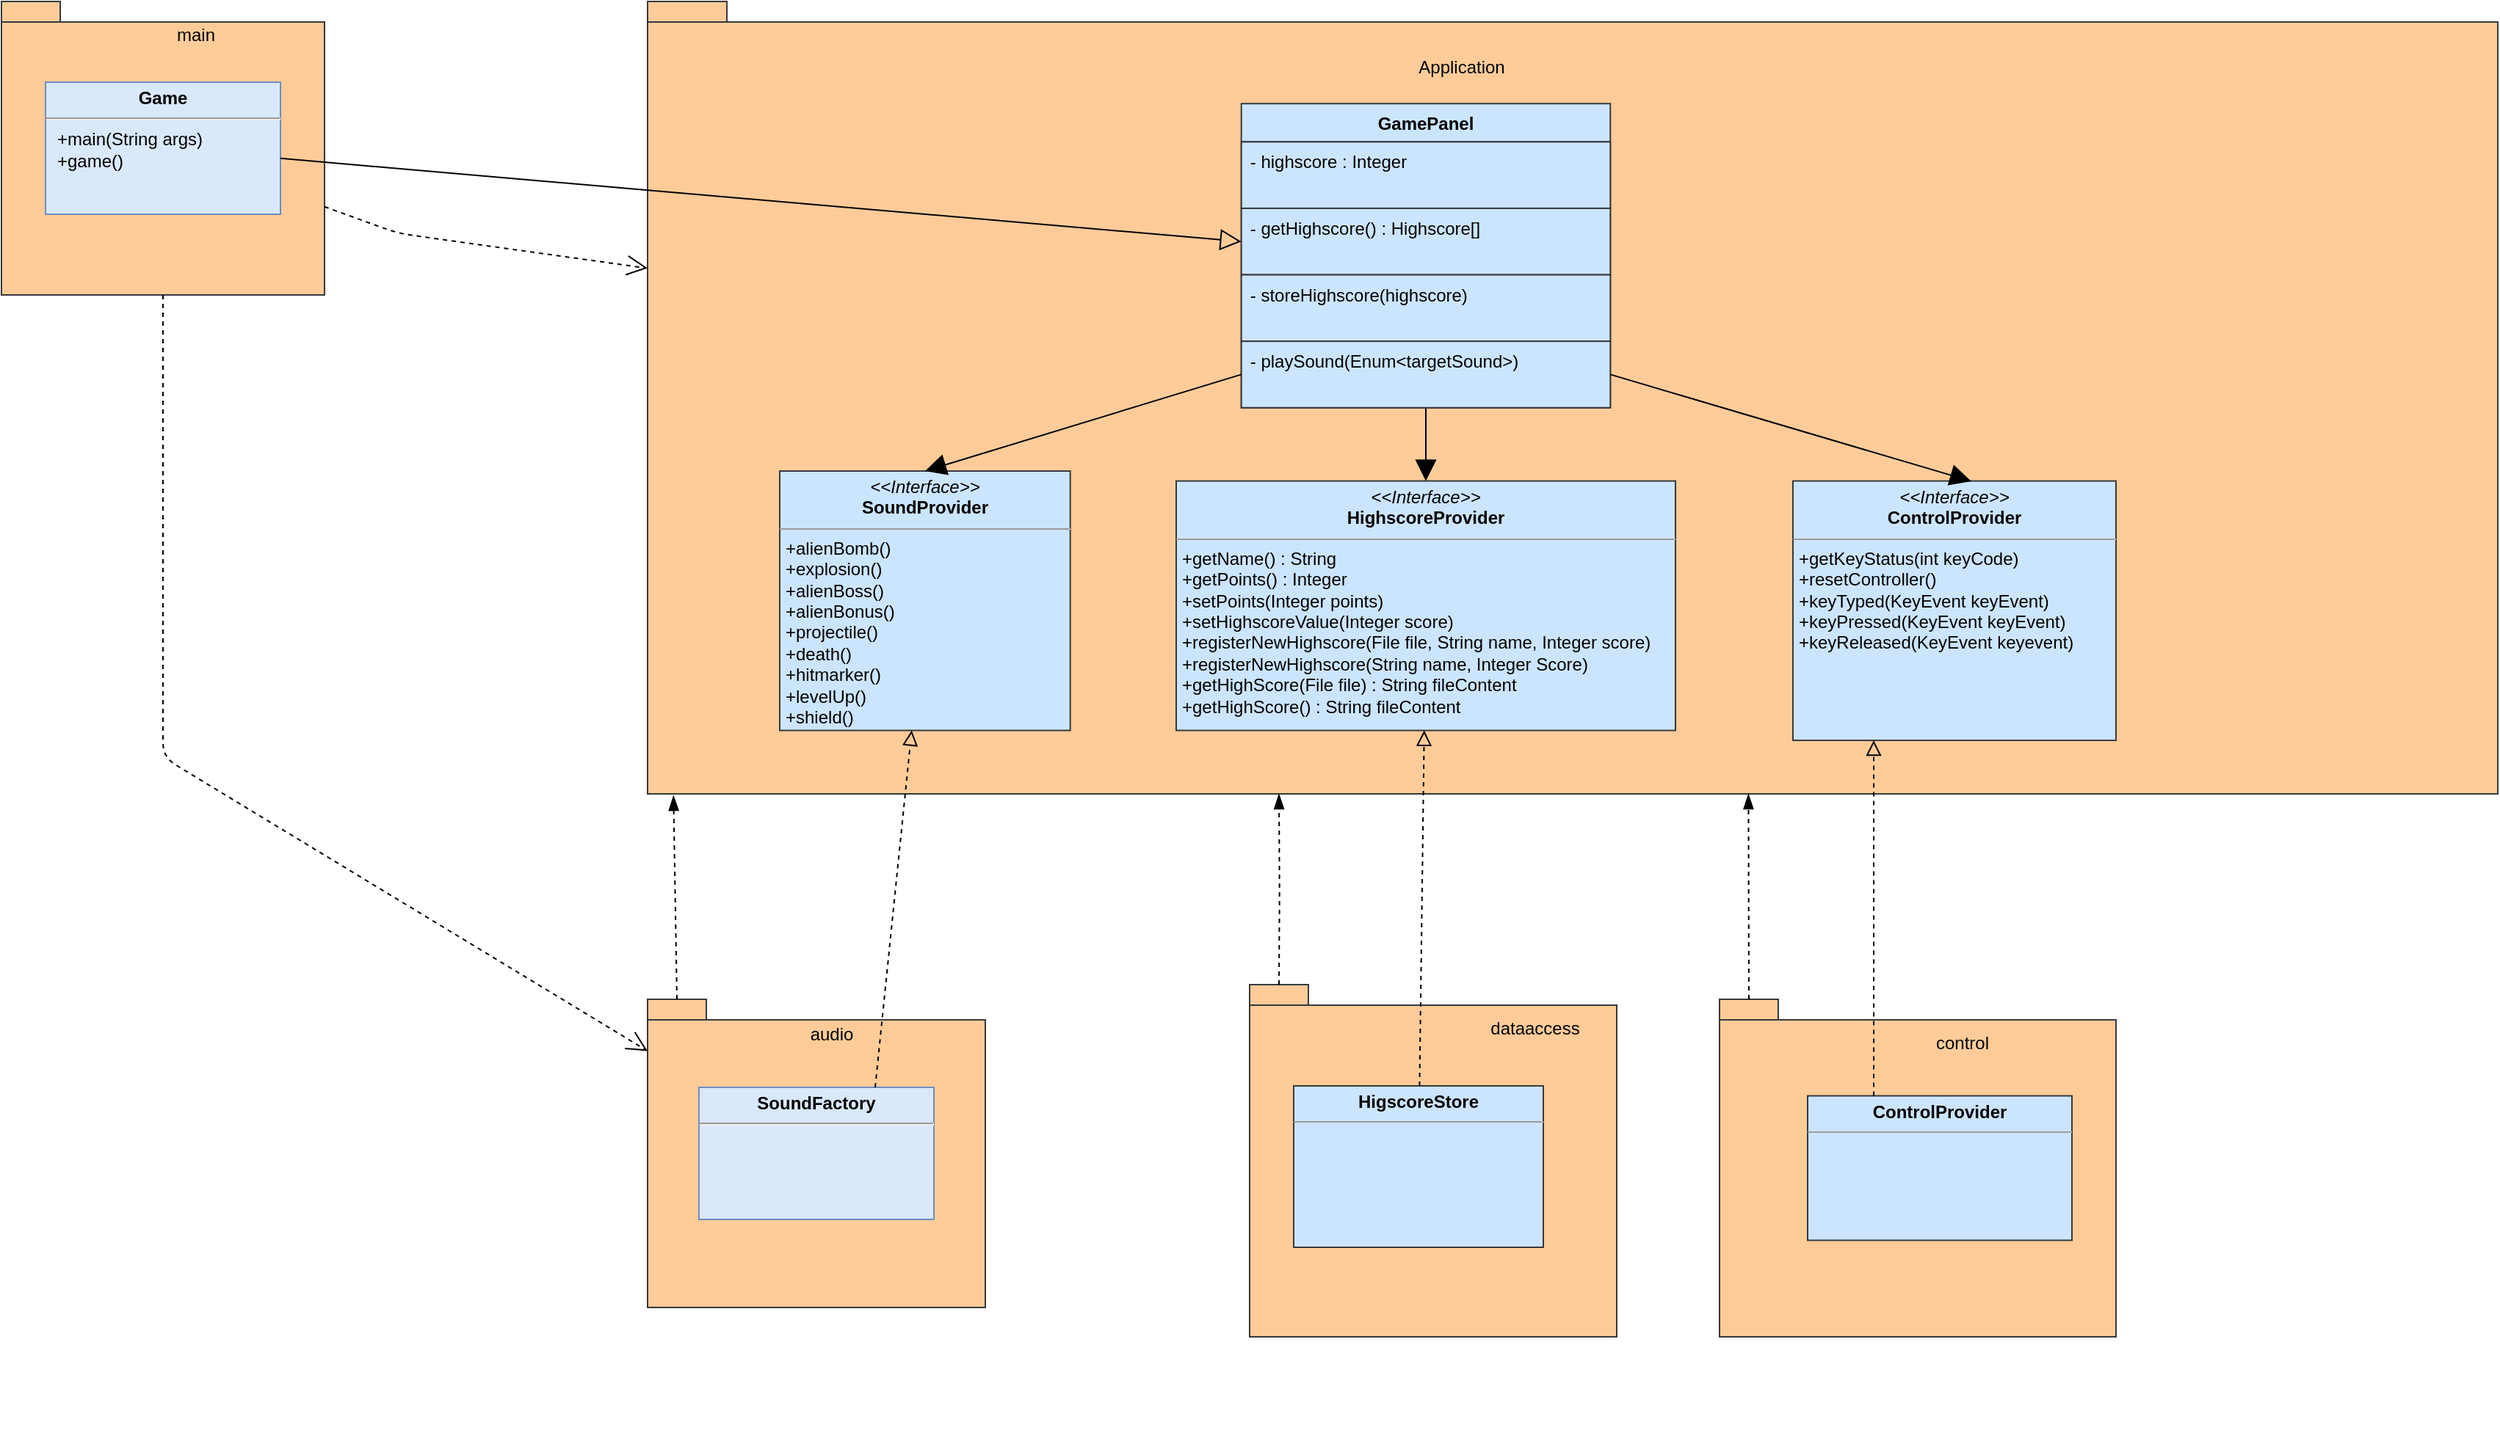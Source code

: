 <mxfile version="14.1.8" type="device"><diagram id="C5RBs43oDa-KdzZeNtuy" name="Page-1"><mxGraphModel dx="3197" dy="1570" grid="1" gridSize="10" guides="1" tooltips="1" connect="1" arrows="1" fold="1" page="1" pageScale="1" pageWidth="827" pageHeight="1169" math="0" shadow="0"><root><mxCell id="WIyWlLk6GJQsqaUBKTNV-0"/><mxCell id="WIyWlLk6GJQsqaUBKTNV-1" parent="WIyWlLk6GJQsqaUBKTNV-0"/><mxCell id="dt3Plk31zdm2ikBusVdg-10" value="" style="group" parent="WIyWlLk6GJQsqaUBKTNV-1" vertex="1" connectable="0"><mxGeometry x="-210" y="430" width="220" height="200" as="geometry"/></mxCell><mxCell id="dt3Plk31zdm2ikBusVdg-11" value="" style="shape=folder;fontStyle=1;spacingTop=10;tabWidth=40;tabHeight=14;tabPosition=left;html=1;fillColor=#ffcc99;strokeColor=#36393d;" parent="dt3Plk31zdm2ikBusVdg-10" vertex="1"><mxGeometry width="220" height="200" as="geometry"/></mxCell><mxCell id="dt3Plk31zdm2ikBusVdg-12" value="main" style="text;html=1;align=center;verticalAlign=middle;resizable=0;points=[];autosize=1;fontStyle=0" parent="dt3Plk31zdm2ikBusVdg-10" vertex="1"><mxGeometry x="111.596" y="12.903" width="40" height="20" as="geometry"/></mxCell><mxCell id="a_OY2pzlhKUR8judTiuW-21" value="&lt;p style=&quot;margin: 4px 0px 0px ; text-align: center&quot;&gt;&lt;b&gt;Game&lt;/b&gt;&lt;/p&gt;&lt;hr&gt;&lt;p style=&quot;margin: 0px ; margin-left: 8px&quot;&gt;+main(String args)&lt;br&gt;+game()&lt;/p&gt;" style="verticalAlign=top;align=left;overflow=fill;fontSize=12;fontFamily=Helvetica;html=1;fillColor=#dae8fc;strokeColor=#6c8ebf;" parent="dt3Plk31zdm2ikBusVdg-10" vertex="1"><mxGeometry x="30" y="55" width="160" height="90" as="geometry"/></mxCell><mxCell id="dt3Plk31zdm2ikBusVdg-13" value="" style="group;fontStyle=0" parent="WIyWlLk6GJQsqaUBKTNV-1" vertex="1" connectable="0"><mxGeometry x="230" y="430" width="1260" height="540" as="geometry"/></mxCell><mxCell id="dt3Plk31zdm2ikBusVdg-4" value="" style="group" parent="dt3Plk31zdm2ikBusVdg-13" vertex="1" connectable="0"><mxGeometry width="1260" height="540" as="geometry"/></mxCell><mxCell id="dt3Plk31zdm2ikBusVdg-50" value="" style="endArrow=open;endFill=1;endSize=12;html=1;" parent="dt3Plk31zdm2ikBusVdg-4" source="dt3Plk31zdm2ikBusVdg-37" target="dt3Plk31zdm2ikBusVdg-49" edge="1"><mxGeometry width="160" relative="1" as="geometry"><mxPoint x="783.08" y="320.516" as="sourcePoint"/><mxPoint x="894.783" y="400.645" as="targetPoint"/></mxGeometry></mxCell><mxCell id="dt3Plk31zdm2ikBusVdg-5" value="" style="shape=folder;fontStyle=1;spacingTop=10;tabWidth=40;tabHeight=14;tabPosition=left;html=1;fillColor=#ffcc99;strokeColor=#36393d;" parent="dt3Plk31zdm2ikBusVdg-4" vertex="1"><mxGeometry width="1260" height="540" as="geometry"/></mxCell><mxCell id="dt3Plk31zdm2ikBusVdg-6" value="&lt;span style=&quot;font-weight: normal&quot;&gt;Application&lt;/span&gt;" style="text;html=1;align=center;verticalAlign=middle;resizable=0;points=[];autosize=1;fontStyle=1" parent="dt3Plk31zdm2ikBusVdg-4" vertex="1"><mxGeometry x="518.626" y="34.839" width="70" height="20" as="geometry"/></mxCell><mxCell id="dt3Plk31zdm2ikBusVdg-30" value="&lt;p style=&quot;margin: 0px ; margin-top: 4px ; text-align: center&quot;&gt;&lt;i&gt;&amp;lt;&amp;lt;Interface&amp;gt;&amp;gt;&lt;/i&gt;&lt;br&gt;&lt;b&gt;HighscoreProvider&lt;/b&gt;&lt;/p&gt;&lt;hr size=&quot;1&quot;&gt;&lt;p style=&quot;margin: 0px ; margin-left: 4px&quot;&gt;&lt;span&gt;+getName() : String&lt;/span&gt;&lt;/p&gt;&lt;p style=&quot;margin: 0px ; margin-left: 4px&quot;&gt;&lt;span&gt;+getPoints() : Integer&lt;/span&gt;&lt;/p&gt;&lt;p style=&quot;margin: 0px ; margin-left: 4px&quot;&gt;&lt;span&gt;+setPoints(Integer points)&lt;/span&gt;&lt;/p&gt;&lt;p style=&quot;margin: 0px ; margin-left: 4px&quot;&gt;&lt;span&gt;+setHighscoreValue(Integer score)&lt;/span&gt;&lt;/p&gt;&lt;p style=&quot;margin: 0px ; margin-left: 4px&quot;&gt;&lt;span&gt;+registerNewHighscore(File file, String name, Integer score)&lt;/span&gt;&lt;/p&gt;&lt;p style=&quot;margin: 0px ; margin-left: 4px&quot;&gt;&lt;span&gt;+registerNewHighscore(String name, Integer Score)&lt;/span&gt;&lt;/p&gt;&lt;p style=&quot;margin: 0px ; margin-left: 4px&quot;&gt;&lt;span&gt;+getHighScore(File file) : String fileContent&lt;/span&gt;&lt;/p&gt;&lt;p style=&quot;margin: 0px ; margin-left: 4px&quot;&gt;&lt;span&gt;+getHighScore() : String fileContent&lt;/span&gt;&lt;/p&gt;" style="verticalAlign=top;align=left;overflow=fill;fontSize=12;fontFamily=Helvetica;html=1;labelBackgroundColor=none;fillColor=#cce5ff;strokeColor=#36393d;" parent="dt3Plk31zdm2ikBusVdg-4" vertex="1"><mxGeometry x="360" y="326.77" width="340" height="170" as="geometry"/></mxCell><mxCell id="dt3Plk31zdm2ikBusVdg-36" value="" style="endArrow=block;endFill=1;endSize=12;html=1;" parent="dt3Plk31zdm2ikBusVdg-4" source="dt3Plk31zdm2ikBusVdg-32" target="dt3Plk31zdm2ikBusVdg-30" edge="1"><mxGeometry width="160" relative="1" as="geometry"><mxPoint x="-536.17" y="505.161" as="sourcePoint"/><mxPoint x="-107.234" y="505.161" as="targetPoint"/></mxGeometry></mxCell><mxCell id="dt3Plk31zdm2ikBusVdg-32" value="GamePanel" style="swimlane;fontStyle=1;align=center;verticalAlign=top;childLayout=stackLayout;horizontal=1;startSize=26;horizontalStack=0;resizeParent=1;resizeParentMax=0;resizeLast=0;collapsible=1;marginBottom=0;labelBackgroundColor=none;fillColor=#cce5ff;strokeColor=#36393d;" parent="dt3Plk31zdm2ikBusVdg-4" vertex="1"><mxGeometry x="404.36" y="69.68" width="251.28" height="207.161" as="geometry"/></mxCell><mxCell id="dt3Plk31zdm2ikBusVdg-33" value="- highscore : Integer" style="text;strokeColor=#36393d;fillColor=#cce5ff;align=left;verticalAlign=top;spacingLeft=4;spacingRight=4;overflow=hidden;rotatable=0;points=[[0,0.5],[1,0.5]];portConstraint=eastwest;" parent="dt3Plk31zdm2ikBusVdg-32" vertex="1"><mxGeometry y="26" width="251.28" height="45.29" as="geometry"/></mxCell><mxCell id="dt3Plk31zdm2ikBusVdg-35" value="- getHighscore() : Highscore[]" style="text;strokeColor=#36393d;fillColor=#cce5ff;align=left;verticalAlign=top;spacingLeft=4;spacingRight=4;overflow=hidden;rotatable=0;points=[[0,0.5],[1,0.5]];portConstraint=eastwest;" parent="dt3Plk31zdm2ikBusVdg-32" vertex="1"><mxGeometry y="71.29" width="251.28" height="45.29" as="geometry"/></mxCell><mxCell id="dt3Plk31zdm2ikBusVdg-37" value="- storeHighscore(highscore) " style="text;strokeColor=#36393d;fillColor=#cce5ff;align=left;verticalAlign=top;spacingLeft=4;spacingRight=4;overflow=hidden;rotatable=0;points=[[0,0.5],[1,0.5]];portConstraint=eastwest;" parent="dt3Plk31zdm2ikBusVdg-32" vertex="1"><mxGeometry y="116.581" width="251.28" height="45.29" as="geometry"/></mxCell><mxCell id="dt3Plk31zdm2ikBusVdg-52" value="- playSound(Enum&lt;targetSound&gt;)" style="text;strokeColor=#36393d;fillColor=#cce5ff;align=left;verticalAlign=top;spacingLeft=4;spacingRight=4;overflow=hidden;rotatable=0;points=[[0,0.5],[1,0.5]];portConstraint=eastwest;" parent="dt3Plk31zdm2ikBusVdg-32" vertex="1"><mxGeometry y="161.871" width="251.28" height="45.29" as="geometry"/></mxCell><mxCell id="dt3Plk31zdm2ikBusVdg-49" value="&lt;p style=&quot;margin: 0px ; margin-top: 4px ; text-align: center&quot;&gt;&lt;i&gt;&amp;lt;&amp;lt;Interface&amp;gt;&amp;gt;&lt;/i&gt;&lt;br&gt;&lt;b&gt;SoundProvider&lt;/b&gt;&lt;/p&gt;&lt;hr size=&quot;1&quot;&gt;&lt;p style=&quot;margin: 0px ; margin-left: 4px&quot;&gt;&lt;span&gt;+alienBomb()&lt;/span&gt;&lt;/p&gt;&lt;p style=&quot;margin: 0px ; margin-left: 4px&quot;&gt;&lt;span&gt;+explosion()&lt;/span&gt;&lt;/p&gt;&lt;p style=&quot;margin: 0px ; margin-left: 4px&quot;&gt;&lt;span&gt;+alienBoss()&lt;/span&gt;&lt;/p&gt;&lt;p style=&quot;margin: 0px ; margin-left: 4px&quot;&gt;&lt;span&gt;+alienBonus()&lt;/span&gt;&lt;/p&gt;&lt;p style=&quot;margin: 0px ; margin-left: 4px&quot;&gt;&lt;span&gt;+projectile()&lt;/span&gt;&lt;/p&gt;&lt;p style=&quot;margin: 0px ; margin-left: 4px&quot;&gt;&lt;span&gt;+death()&lt;/span&gt;&lt;/p&gt;&lt;p style=&quot;margin: 0px ; margin-left: 4px&quot;&gt;&lt;span&gt;+hitmarker()&lt;/span&gt;&lt;/p&gt;&lt;p style=&quot;margin: 0px ; margin-left: 4px&quot;&gt;&lt;span&gt;+levelUp()&lt;/span&gt;&lt;/p&gt;&lt;p style=&quot;margin: 0px ; margin-left: 4px&quot;&gt;&lt;span&gt;+shield()&lt;/span&gt;&lt;/p&gt;" style="verticalAlign=top;align=left;overflow=fill;fontSize=12;fontFamily=Helvetica;html=1;labelBackgroundColor=none;fillColor=#cce5ff;strokeColor=#36393d;" parent="dt3Plk31zdm2ikBusVdg-4" vertex="1"><mxGeometry x="90" y="320" width="197.84" height="176.77" as="geometry"/></mxCell><mxCell id="sd6agWvzwUYeXWLf2PoF-0" value="&lt;p style=&quot;margin: 0px ; margin-top: 4px ; text-align: center&quot;&gt;&lt;i&gt;&amp;lt;&amp;lt;Interface&amp;gt;&amp;gt;&lt;/i&gt;&lt;br&gt;&lt;b&gt;ControlProvider&lt;/b&gt;&lt;/p&gt;&lt;hr size=&quot;1&quot;&gt;&lt;p style=&quot;margin: 0px ; margin-left: 4px&quot;&gt;&lt;span&gt;+getKeyStatus(int keyCode)&lt;/span&gt;&lt;/p&gt;&lt;p style=&quot;margin: 0px ; margin-left: 4px&quot;&gt;&lt;span&gt;+resetController()&lt;/span&gt;&lt;/p&gt;&lt;p style=&quot;margin: 0px ; margin-left: 4px&quot;&gt;&lt;span&gt;+keyTyped(KeyEvent keyEvent)&lt;/span&gt;&lt;/p&gt;&lt;p style=&quot;margin: 0px ; margin-left: 4px&quot;&gt;&lt;span&gt;+keyPressed(KeyEvent keyEvent)&lt;/span&gt;&lt;/p&gt;&lt;p style=&quot;margin: 0px ; margin-left: 4px&quot;&gt;&lt;span&gt;+keyReleased(KeyEvent keyevent)&lt;/span&gt;&lt;/p&gt;" style="verticalAlign=top;align=left;overflow=fill;fontSize=12;fontFamily=Helvetica;html=1;labelBackgroundColor=none;fillColor=#cce5ff;strokeColor=#36393d;textDirection=ltr;" vertex="1" parent="dt3Plk31zdm2ikBusVdg-4"><mxGeometry x="780" y="326.77" width="220" height="176.77" as="geometry"/></mxCell><mxCell id="sd6agWvzwUYeXWLf2PoF-4" value="" style="endArrow=block;endFill=1;endSize=12;html=1;exitX=0;exitY=0.5;exitDx=0;exitDy=0;entryX=0.5;entryY=0;entryDx=0;entryDy=0;" edge="1" parent="dt3Plk31zdm2ikBusVdg-4" source="dt3Plk31zdm2ikBusVdg-52" target="dt3Plk31zdm2ikBusVdg-49"><mxGeometry width="160" relative="1" as="geometry"><mxPoint x="540" y="286.841" as="sourcePoint"/><mxPoint x="540" y="366.62" as="targetPoint"/></mxGeometry></mxCell><mxCell id="sd6agWvzwUYeXWLf2PoF-5" value="" style="endArrow=block;endFill=1;endSize=12;html=1;exitX=1;exitY=0.5;exitDx=0;exitDy=0;entryX=0.552;entryY=0.001;entryDx=0;entryDy=0;entryPerimeter=0;" edge="1" parent="dt3Plk31zdm2ikBusVdg-4" source="dt3Plk31zdm2ikBusVdg-52" target="sd6agWvzwUYeXWLf2PoF-0"><mxGeometry width="160" relative="1" as="geometry"><mxPoint x="414.36" y="264.196" as="sourcePoint"/><mxPoint x="221.08" y="366.62" as="targetPoint"/></mxGeometry></mxCell><mxCell id="dt3Plk31zdm2ikBusVdg-14" value="" style="group" parent="WIyWlLk6GJQsqaUBKTNV-1" vertex="1" connectable="0"><mxGeometry x="230" y="1110" width="230" height="210" as="geometry"/></mxCell><mxCell id="dt3Plk31zdm2ikBusVdg-15" value="" style="group" parent="dt3Plk31zdm2ikBusVdg-14" vertex="1" connectable="0"><mxGeometry width="230" height="210.0" as="geometry"/></mxCell><mxCell id="dt3Plk31zdm2ikBusVdg-16" value="" style="shape=folder;fontStyle=1;spacingTop=10;tabWidth=40;tabHeight=14;tabPosition=left;html=1;fillColor=#ffcc99;strokeColor=#36393d;" parent="dt3Plk31zdm2ikBusVdg-15" vertex="1"><mxGeometry width="230" height="210.0" as="geometry"/></mxCell><mxCell id="dt3Plk31zdm2ikBusVdg-17" value="&lt;span style=&quot;font-weight: normal&quot;&gt;audio&lt;/span&gt;" style="text;html=1;align=center;verticalAlign=middle;resizable=0;points=[];autosize=1;fontStyle=1" parent="dt3Plk31zdm2ikBusVdg-15" vertex="1"><mxGeometry x="105.084" y="13.548" width="40" height="20" as="geometry"/></mxCell><mxCell id="a_OY2pzlhKUR8judTiuW-22" value="&lt;p style=&quot;margin: 4px 0px 0px ; text-align: center&quot;&gt;&lt;b&gt;SoundFactory&lt;/b&gt;&lt;/p&gt;&lt;hr&gt;&lt;p style=&quot;margin: 0px ; margin-left: 8px&quot;&gt;&lt;br&gt;&lt;/p&gt;" style="verticalAlign=top;align=left;overflow=fill;fontSize=12;fontFamily=Helvetica;html=1;fillColor=#dae8fc;strokeColor=#6c8ebf;" parent="dt3Plk31zdm2ikBusVdg-15" vertex="1"><mxGeometry x="35" y="60" width="160" height="90" as="geometry"/></mxCell><mxCell id="dt3Plk31zdm2ikBusVdg-19" value="" style="endArrow=open;endSize=12;dashed=1;html=1;" parent="WIyWlLk6GJQsqaUBKTNV-1" source="dt3Plk31zdm2ikBusVdg-11" target="dt3Plk31zdm2ikBusVdg-5" edge="1"><mxGeometry width="160" relative="1" as="geometry"><mxPoint x="-40" y="610" as="sourcePoint"/><mxPoint x="170" y="610" as="targetPoint"/><Array as="points"><mxPoint x="60" y="588"/></Array></mxGeometry></mxCell><mxCell id="dt3Plk31zdm2ikBusVdg-20" value="" style="endArrow=open;endSize=12;dashed=1;html=1;" parent="WIyWlLk6GJQsqaUBKTNV-1" source="dt3Plk31zdm2ikBusVdg-11" target="dt3Plk31zdm2ikBusVdg-16" edge="1"><mxGeometry width="160" relative="1" as="geometry"><mxPoint x="-199.997" y="790" as="sourcePoint"/><mxPoint x="77.51" y="1041.741" as="targetPoint"/><Array as="points"><mxPoint x="-100" y="945"/></Array></mxGeometry></mxCell><mxCell id="dt3Plk31zdm2ikBusVdg-24" value="" style="html=1;verticalAlign=bottom;endArrow=block;endSize=8;exitX=0.75;exitY=0;exitDx=0;exitDy=0;endFill=0;dashed=1;" parent="WIyWlLk6GJQsqaUBKTNV-1" source="a_OY2pzlhKUR8judTiuW-22" edge="1" target="dt3Plk31zdm2ikBusVdg-49"><mxGeometry x="-0.2" y="10" relative="1" as="geometry"><mxPoint x="250.21" y="760" as="sourcePoint"/><mxPoint x="250" y="740" as="targetPoint"/><mxPoint as="offset"/></mxGeometry></mxCell><mxCell id="a_OY2pzlhKUR8judTiuW-5" value="" style="group" parent="WIyWlLk6GJQsqaUBKTNV-1" vertex="1" connectable="0"><mxGeometry x="640" y="1100" width="380" height="310" as="geometry"/></mxCell><mxCell id="a_OY2pzlhKUR8judTiuW-6" value="" style="group" parent="a_OY2pzlhKUR8judTiuW-5" vertex="1" connectable="0"><mxGeometry width="380" height="310" as="geometry"/></mxCell><mxCell id="a_OY2pzlhKUR8judTiuW-7" value="" style="shape=folder;fontStyle=1;spacingTop=10;tabWidth=40;tabHeight=14;tabPosition=left;html=1;fillColor=#ffcc99;strokeColor=#36393d;" parent="a_OY2pzlhKUR8judTiuW-6" vertex="1"><mxGeometry width="250" height="240" as="geometry"/></mxCell><mxCell id="a_OY2pzlhKUR8judTiuW-8" value="&lt;span style=&quot;font-weight: normal&quot;&gt;dataaccess&lt;/span&gt;" style="text;html=1;align=center;verticalAlign=middle;resizable=0;points=[];autosize=1;fontStyle=1" parent="a_OY2pzlhKUR8judTiuW-6" vertex="1"><mxGeometry x="153.617" y="20" width="80" height="20" as="geometry"/></mxCell><mxCell id="a_OY2pzlhKUR8judTiuW-24" value="&lt;p style=&quot;margin: 0px ; margin-top: 4px ; text-align: center&quot;&gt;&lt;b&gt;HigscoreStore&lt;/b&gt;&lt;/p&gt;&lt;hr size=&quot;1&quot;&gt;&lt;p style=&quot;margin: 0px ; margin-left: 4px&quot;&gt;&lt;br&gt;&lt;/p&gt;" style="verticalAlign=top;align=left;overflow=fill;fontSize=12;fontFamily=Helvetica;html=1;labelBackgroundColor=none;fillColor=#cce5ff;strokeColor=#36393d;textDirection=ltr;" parent="a_OY2pzlhKUR8judTiuW-6" vertex="1"><mxGeometry x="30" y="69" width="170" height="110" as="geometry"/></mxCell><mxCell id="a_OY2pzlhKUR8judTiuW-27" value="" style="shape=folder;fontStyle=1;spacingTop=10;tabWidth=40;tabHeight=14;tabPosition=left;html=1;fillColor=#ffcc99;strokeColor=#36393d;" parent="WIyWlLk6GJQsqaUBKTNV-1" vertex="1"><mxGeometry x="960" y="1110" width="270" height="230" as="geometry"/></mxCell><mxCell id="a_OY2pzlhKUR8judTiuW-28" value="&lt;span style=&quot;font-weight: normal&quot;&gt;control&lt;/span&gt;" style="text;html=1;align=center;verticalAlign=middle;resizable=0;points=[];autosize=1;fontStyle=1" parent="WIyWlLk6GJQsqaUBKTNV-1" vertex="1"><mxGeometry x="1100.001" y="1129.999" width="50" height="20" as="geometry"/></mxCell><mxCell id="a_OY2pzlhKUR8judTiuW-23" value="&lt;p style=&quot;margin: 0px ; margin-top: 4px ; text-align: center&quot;&gt;&lt;b&gt;ControlProvider&lt;/b&gt;&lt;/p&gt;&lt;hr size=&quot;1&quot;&gt;&lt;p style=&quot;margin: 0px ; margin-left: 4px&quot;&gt;&lt;br&gt;&lt;/p&gt;" style="verticalAlign=top;align=left;overflow=fill;fontSize=12;fontFamily=Helvetica;html=1;labelBackgroundColor=none;fillColor=#cce5ff;strokeColor=#36393d;textDirection=ltr;" parent="WIyWlLk6GJQsqaUBKTNV-1" vertex="1"><mxGeometry x="1020" y="1175.77" width="180" height="98.47" as="geometry"/></mxCell><mxCell id="sd6agWvzwUYeXWLf2PoF-1" value="" style="html=1;verticalAlign=bottom;endArrow=blockThin;dashed=1;endSize=8;exitX=0;exitY=0;exitDx=20;exitDy=0;exitPerimeter=0;entryX=0.014;entryY=1.002;entryDx=0;entryDy=0;entryPerimeter=0;endFill=1;" edge="1" parent="WIyWlLk6GJQsqaUBKTNV-1" source="dt3Plk31zdm2ikBusVdg-16" target="dt3Plk31zdm2ikBusVdg-5"><mxGeometry x="-0.2" y="10" relative="1" as="geometry"><mxPoint x="261.836" y="1190" as="sourcePoint"/><mxPoint x="259.999" y="966.62" as="targetPoint"/><mxPoint as="offset"/></mxGeometry></mxCell><mxCell id="sd6agWvzwUYeXWLf2PoF-2" value="" style="html=1;verticalAlign=bottom;endArrow=block;endSize=8;entryX=0.25;entryY=1;entryDx=0;entryDy=0;exitX=0.25;exitY=0;exitDx=0;exitDy=0;dashed=1;endFill=0;" edge="1" parent="WIyWlLk6GJQsqaUBKTNV-1" source="a_OY2pzlhKUR8judTiuW-23" target="sd6agWvzwUYeXWLf2PoF-0"><mxGeometry x="-0.2" y="10" relative="1" as="geometry"><mxPoint x="1121.836" y="1175.77" as="sourcePoint"/><mxPoint x="1119.999" y="952.39" as="targetPoint"/><mxPoint as="offset"/></mxGeometry></mxCell><mxCell id="dt3Plk31zdm2ikBusVdg-31" value="" style="html=1;verticalAlign=bottom;endArrow=block;endSize=8;endFill=0;dashed=1;" parent="WIyWlLk6GJQsqaUBKTNV-1" target="dt3Plk31zdm2ikBusVdg-30" edge="1" source="a_OY2pzlhKUR8judTiuW-24"><mxGeometry x="-0.2" y="10" relative="1" as="geometry"><mxPoint x="762.536" y="1180" as="sourcePoint"/><mxPoint x="600" y="740" as="targetPoint"/><mxPoint as="offset"/></mxGeometry></mxCell><mxCell id="sd6agWvzwUYeXWLf2PoF-3" value="" style="endArrow=block;endFill=0;endSize=12;html=1;entryX=0;entryY=0.5;entryDx=0;entryDy=0;" edge="1" parent="WIyWlLk6GJQsqaUBKTNV-1" source="a_OY2pzlhKUR8judTiuW-21" target="dt3Plk31zdm2ikBusVdg-35"><mxGeometry width="160" relative="1" as="geometry"><mxPoint x="40" y="529.17" as="sourcePoint"/><mxPoint x="200" y="529.17" as="targetPoint"/></mxGeometry></mxCell><mxCell id="sd6agWvzwUYeXWLf2PoF-6" value="" style="html=1;verticalAlign=bottom;endArrow=blockThin;dashed=1;endSize=8;entryX=0.014;entryY=1.002;entryDx=0;entryDy=0;entryPerimeter=0;endFill=1;exitX=0;exitY=0;exitDx=20;exitDy=0;exitPerimeter=0;" edge="1" parent="WIyWlLk6GJQsqaUBKTNV-1" source="a_OY2pzlhKUR8judTiuW-7"><mxGeometry x="-0.2" y="10" relative="1" as="geometry"><mxPoint x="660" y="1070" as="sourcePoint"/><mxPoint x="660.0" y="970.0" as="targetPoint"/><mxPoint as="offset"/><Array as="points"><mxPoint x="660.36" y="1038.92"/></Array></mxGeometry></mxCell><mxCell id="sd6agWvzwUYeXWLf2PoF-7" value="" style="html=1;verticalAlign=bottom;endArrow=blockThin;dashed=1;endSize=8;entryX=0.595;entryY=1;entryDx=0;entryDy=0;entryPerimeter=0;endFill=1;exitX=0;exitY=0;exitDx=20;exitDy=0;exitPerimeter=0;" edge="1" parent="WIyWlLk6GJQsqaUBKTNV-1" source="a_OY2pzlhKUR8judTiuW-27" target="dt3Plk31zdm2ikBusVdg-5"><mxGeometry x="-0.2" y="10" relative="1" as="geometry"><mxPoint x="990" y="1080" as="sourcePoint"/><mxPoint x="990" y="950.0" as="targetPoint"/><mxPoint as="offset"/><Array as="points"/></mxGeometry></mxCell></root></mxGraphModel></diagram></mxfile>